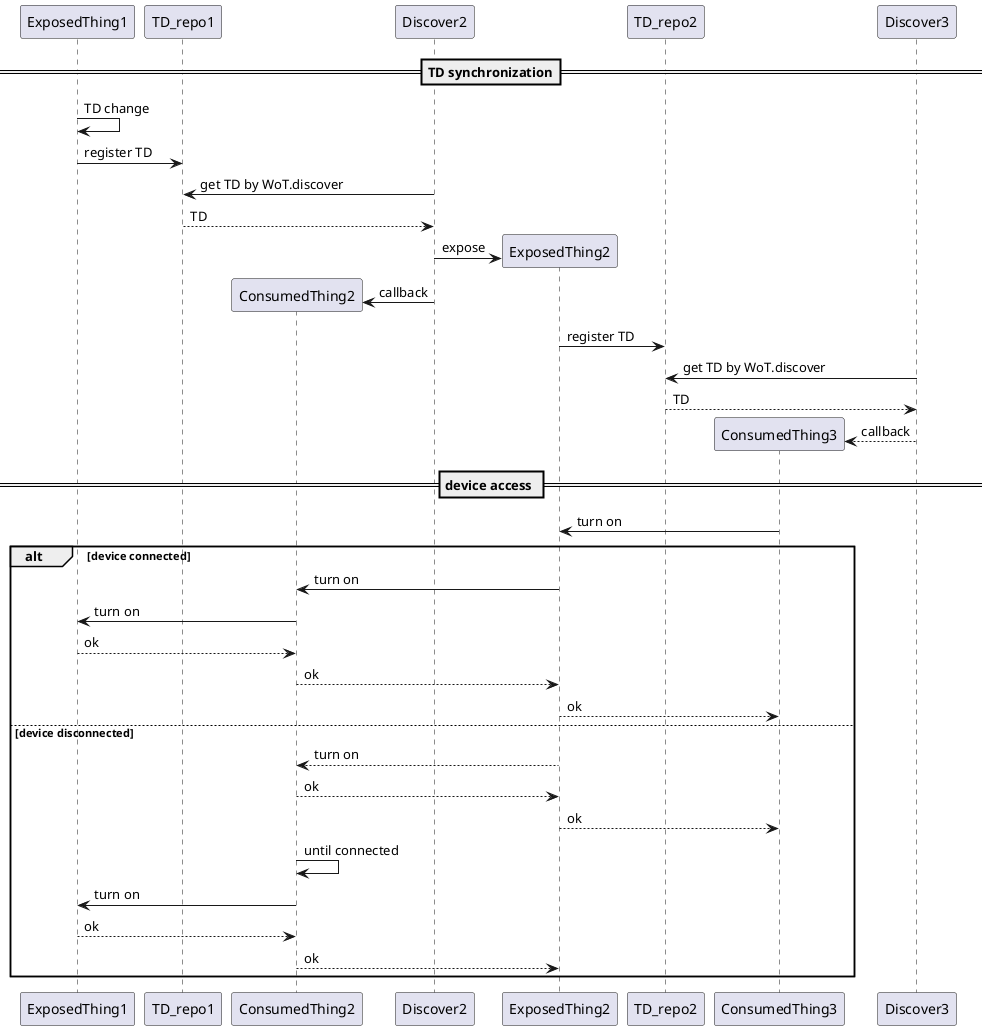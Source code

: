 @startuml
participant ExposedThing1
participant TD_repo1
participant ConsumedThing2
participant Discover2
participant ExposedThing2
participant TD_repo2
participant ConsumedThing3
participant Discover3

== TD synchronization==
ExposedThing1 -> ExposedThing1: TD change
ExposedThing1 -> TD_repo1: register TD
Discover2 -> TD_repo1: get TD by WoT.discover
Discover2 <-- TD_repo1: TD

create ExposedThing2
Discover2 -> ExposedThing2: expose
create ConsumedThing2
Discover2 -> ConsumedThing2: callback

ExposedThing2 -> TD_repo2: register TD
Discover3 -> TD_repo2: get TD by WoT.discover
Discover3 <-- TD_repo2: TD
create ConsumedThing3
ConsumedThing3 <-- Discover3: callback

== device access ==

ConsumedThing3 -> ExposedThing2: turn on
alt device connected
ExposedThing2 -> ConsumedThing2: turn on
ConsumedThing2 -> ExposedThing1: turn on
ConsumedThing2 <-- ExposedThing1: ok
ConsumedThing2 --> ExposedThing2: ok
ExposedThing2 --> ConsumedThing3: ok
else device disconnected
ExposedThing2 --> ConsumedThing2: turn on
ConsumedThing2 --> ExposedThing2: ok
ExposedThing2 --> ConsumedThing3: ok
ConsumedThing2 -> ConsumedThing2: until connected
ConsumedThing2 -> ExposedThing1: turn on
ConsumedThing2 <-- ExposedThing1: ok
ConsumedThing2 --> ExposedThing2: ok

end


@enduml
